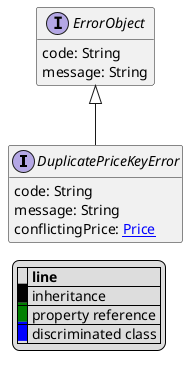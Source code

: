 @startuml

hide empty fields
hide empty methods
legend
|= |= line |
|<back:black>   </back>| inheritance |
|<back:green>   </back>| property reference |
|<back:blue>   </back>| discriminated class |
endlegend
interface DuplicatePriceKeyError [[DuplicatePriceKeyError.svg]] extends ErrorObject {
    code: String
    message: String
    conflictingPrice: [[Price.svg Price]]
}
interface ErrorObject [[ErrorObject.svg]]  {
    code: String
    message: String
}





@enduml
